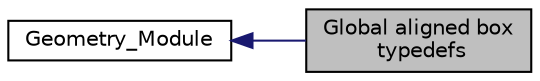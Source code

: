 digraph "Global aligned box typedefs"
{
  edge [fontname="Helvetica",fontsize="10",labelfontname="Helvetica",labelfontsize="10"];
  node [fontname="Helvetica",fontsize="10",shape=record];
  rankdir=LR;
  Node1 [label="Geometry_Module",height=0.2,width=0.4,color="black", fillcolor="white", style="filled",URL="$group__Geometry__Module.html"];
  Node0 [label="Global aligned box\l typedefs",height=0.2,width=0.4,color="black", fillcolor="grey75", style="filled" fontcolor="black"];
  Node1->Node0 [shape=plaintext, color="midnightblue", dir="back", style="solid"];
}
